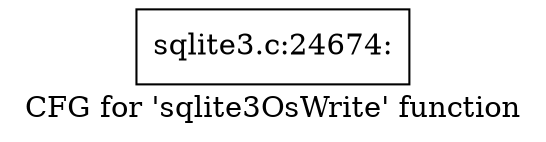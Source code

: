 digraph "CFG for 'sqlite3OsWrite' function" {
	label="CFG for 'sqlite3OsWrite' function";

	Node0x55c0f72557b0 [shape=record,label="{sqlite3.c:24674:}"];
}
